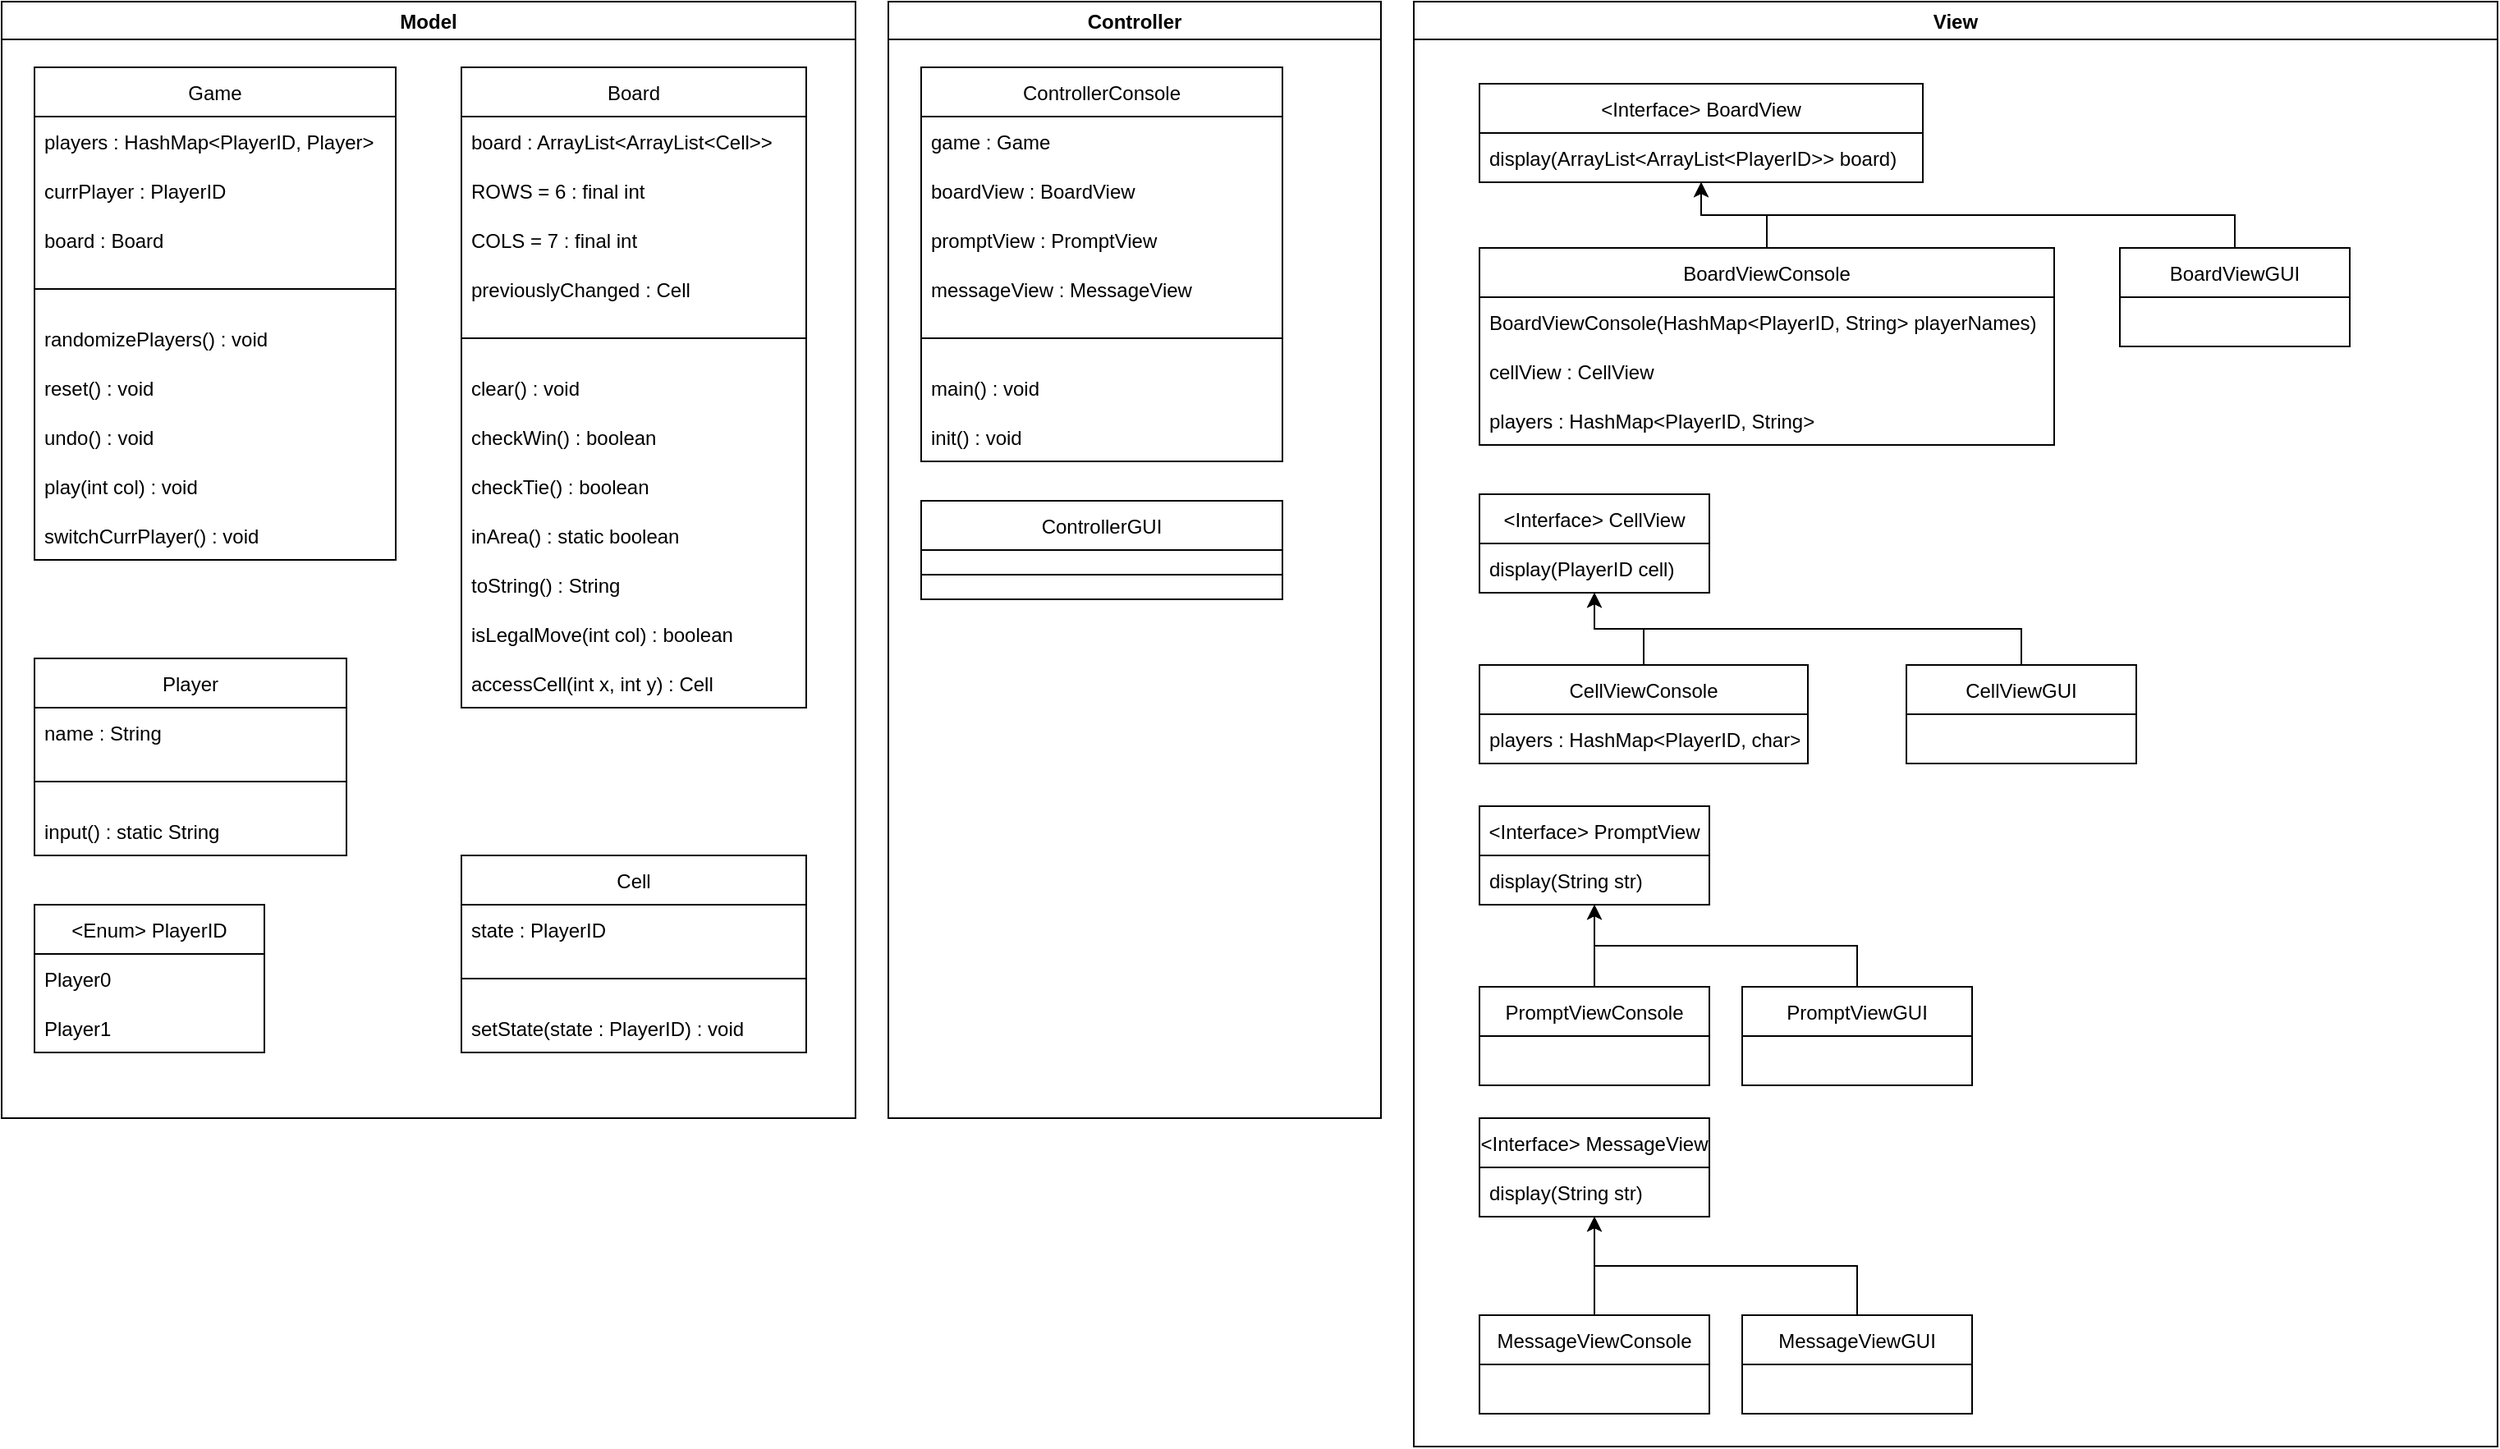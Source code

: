 <mxfile version="16.4.3" type="device"><diagram id="55qoOchoDbkKfNcyNs1X" name="Seite-1"><mxGraphModel dx="1006" dy="754" grid="1" gridSize="10" guides="1" tooltips="1" connect="1" arrows="1" fold="1" page="1" pageScale="1" pageWidth="1169" pageHeight="827" math="0" shadow="0"><root><mxCell id="0"/><mxCell id="1" parent="0"/><mxCell id="aeK6PSM1wbxEZF2i_dPb-26" value="Model" style="swimlane;" parent="1" vertex="1"><mxGeometry x="20" y="20" width="520" height="680" as="geometry"><mxRectangle x="20" y="20" width="70" height="23" as="alternateBounds"/></mxGeometry></mxCell><mxCell id="7gM0cPAbzlSs8EDxjLgw-7" value="Player" style="swimlane;fontStyle=0;childLayout=stackLayout;horizontal=1;startSize=30;horizontalStack=0;resizeParent=1;resizeParentMax=0;resizeLast=0;collapsible=1;marginBottom=0;" parent="aeK6PSM1wbxEZF2i_dPb-26" vertex="1"><mxGeometry x="20" y="400" width="190" height="120" as="geometry"/></mxCell><mxCell id="7gM0cPAbzlSs8EDxjLgw-8" value="name : String" style="text;strokeColor=none;fillColor=none;align=left;verticalAlign=middle;spacingLeft=4;spacingRight=4;overflow=hidden;points=[[0,0.5],[1,0.5]];portConstraint=eastwest;rotatable=0;" parent="7gM0cPAbzlSs8EDxjLgw-7" vertex="1"><mxGeometry y="30" width="190" height="30" as="geometry"/></mxCell><mxCell id="hMJCnBRuXdjVT87RTBBG-34" value="" style="endArrow=none;html=1;rounded=0;exitX=0;exitY=0.5;exitDx=0;exitDy=0;entryX=1;entryY=0.5;entryDx=0;entryDy=0;" parent="7gM0cPAbzlSs8EDxjLgw-7" source="hMJCnBRuXdjVT87RTBBG-33" target="hMJCnBRuXdjVT87RTBBG-33" edge="1"><mxGeometry width="50" height="50" relative="1" as="geometry"><mxPoint x="40" y="-60" as="sourcePoint"/><mxPoint x="90" y="-110" as="targetPoint"/></mxGeometry></mxCell><mxCell id="hMJCnBRuXdjVT87RTBBG-33" value="   " style="text;strokeColor=none;fillColor=none;align=left;verticalAlign=middle;spacingLeft=4;spacingRight=4;overflow=hidden;points=[[0,0.5],[1,0.5]];portConstraint=eastwest;rotatable=0;" parent="7gM0cPAbzlSs8EDxjLgw-7" vertex="1"><mxGeometry y="60" width="190" height="30" as="geometry"/></mxCell><mxCell id="hMJCnBRuXdjVT87RTBBG-8" value="input() : static String" style="text;strokeColor=none;fillColor=none;align=left;verticalAlign=middle;spacingLeft=4;spacingRight=4;overflow=hidden;points=[[0,0.5],[1,0.5]];portConstraint=eastwest;rotatable=0;" parent="7gM0cPAbzlSs8EDxjLgw-7" vertex="1"><mxGeometry y="90" width="190" height="30" as="geometry"/></mxCell><mxCell id="hMJCnBRuXdjVT87RTBBG-2" value="Cell" style="swimlane;fontStyle=0;childLayout=stackLayout;horizontal=1;startSize=30;horizontalStack=0;resizeParent=1;resizeParentMax=0;resizeLast=0;collapsible=1;marginBottom=0;" parent="aeK6PSM1wbxEZF2i_dPb-26" vertex="1"><mxGeometry x="280" y="520" width="210" height="120" as="geometry"/></mxCell><mxCell id="hMJCnBRuXdjVT87RTBBG-4" value="state : PlayerID" style="text;strokeColor=none;fillColor=none;align=left;verticalAlign=middle;spacingLeft=4;spacingRight=4;overflow=hidden;points=[[0,0.5],[1,0.5]];portConstraint=eastwest;rotatable=0;" parent="hMJCnBRuXdjVT87RTBBG-2" vertex="1"><mxGeometry y="30" width="210" height="30" as="geometry"/></mxCell><mxCell id="hMJCnBRuXdjVT87RTBBG-31" value="   " style="text;strokeColor=none;fillColor=none;align=left;verticalAlign=middle;spacingLeft=4;spacingRight=4;overflow=hidden;points=[[0,0.5],[1,0.5]];portConstraint=eastwest;rotatable=0;" parent="hMJCnBRuXdjVT87RTBBG-2" vertex="1"><mxGeometry y="60" width="210" height="30" as="geometry"/></mxCell><mxCell id="hMJCnBRuXdjVT87RTBBG-3" value="setState(state : PlayerID) : void" style="text;strokeColor=none;fillColor=none;align=left;verticalAlign=middle;spacingLeft=4;spacingRight=4;overflow=hidden;points=[[0,0.5],[1,0.5]];portConstraint=eastwest;rotatable=0;" parent="hMJCnBRuXdjVT87RTBBG-2" vertex="1"><mxGeometry y="90" width="210" height="30" as="geometry"/></mxCell><mxCell id="hMJCnBRuXdjVT87RTBBG-32" value="" style="endArrow=none;html=1;rounded=0;exitX=0;exitY=0.5;exitDx=0;exitDy=0;entryX=1;entryY=0.5;entryDx=0;entryDy=0;" parent="hMJCnBRuXdjVT87RTBBG-2" source="hMJCnBRuXdjVT87RTBBG-31" target="hMJCnBRuXdjVT87RTBBG-31" edge="1"><mxGeometry width="50" height="50" relative="1" as="geometry"><mxPoint x="380" y="160" as="sourcePoint"/><mxPoint x="430" y="110" as="targetPoint"/></mxGeometry></mxCell><mxCell id="7gM0cPAbzlSs8EDxjLgw-23" value="Board" style="swimlane;fontStyle=0;childLayout=stackLayout;horizontal=1;startSize=30;horizontalStack=0;resizeParent=1;resizeParentMax=0;resizeLast=0;collapsible=1;marginBottom=0;" parent="aeK6PSM1wbxEZF2i_dPb-26" vertex="1"><mxGeometry x="280" y="40" width="210" height="390" as="geometry"/></mxCell><mxCell id="hMJCnBRuXdjVT87RTBBG-6" value="board : ArrayList&lt;ArrayList&lt;Cell&gt;&gt;" style="text;strokeColor=none;fillColor=none;align=left;verticalAlign=middle;spacingLeft=4;spacingRight=4;overflow=hidden;points=[[0,0.5],[1,0.5]];portConstraint=eastwest;rotatable=0;" parent="7gM0cPAbzlSs8EDxjLgw-23" vertex="1"><mxGeometry y="30" width="210" height="30" as="geometry"/></mxCell><mxCell id="hMJCnBRuXdjVT87RTBBG-10" value="ROWS = 6 : final int" style="text;strokeColor=none;fillColor=none;align=left;verticalAlign=middle;spacingLeft=4;spacingRight=4;overflow=hidden;points=[[0,0.5],[1,0.5]];portConstraint=eastwest;rotatable=0;" parent="7gM0cPAbzlSs8EDxjLgw-23" vertex="1"><mxGeometry y="60" width="210" height="30" as="geometry"/></mxCell><mxCell id="hMJCnBRuXdjVT87RTBBG-11" value="COLS = 7 : final int" style="text;strokeColor=none;fillColor=none;align=left;verticalAlign=middle;spacingLeft=4;spacingRight=4;overflow=hidden;points=[[0,0.5],[1,0.5]];portConstraint=eastwest;rotatable=0;" parent="7gM0cPAbzlSs8EDxjLgw-23" vertex="1"><mxGeometry y="90" width="210" height="30" as="geometry"/></mxCell><mxCell id="hMJCnBRuXdjVT87RTBBG-30" value="" style="endArrow=none;html=1;rounded=0;exitX=0;exitY=0.5;exitDx=0;exitDy=0;entryX=1;entryY=0.5;entryDx=0;entryDy=0;" parent="7gM0cPAbzlSs8EDxjLgw-23" source="hMJCnBRuXdjVT87RTBBG-29" target="hMJCnBRuXdjVT87RTBBG-29" edge="1"><mxGeometry width="50" height="50" relative="1" as="geometry"><mxPoint x="90" y="-30" as="sourcePoint"/><mxPoint x="140" y="-80" as="targetPoint"/></mxGeometry></mxCell><mxCell id="aeK6PSM1wbxEZF2i_dPb-25" value="previouslyChanged : Cell" style="text;strokeColor=none;fillColor=none;align=left;verticalAlign=middle;spacingLeft=4;spacingRight=4;overflow=hidden;points=[[0,0.5],[1,0.5]];portConstraint=eastwest;rotatable=0;" parent="7gM0cPAbzlSs8EDxjLgw-23" vertex="1"><mxGeometry y="120" width="210" height="30" as="geometry"/></mxCell><mxCell id="hMJCnBRuXdjVT87RTBBG-29" value="   " style="text;strokeColor=none;fillColor=none;align=left;verticalAlign=middle;spacingLeft=4;spacingRight=4;overflow=hidden;points=[[0,0.5],[1,0.5]];portConstraint=eastwest;rotatable=0;" parent="7gM0cPAbzlSs8EDxjLgw-23" vertex="1"><mxGeometry y="150" width="210" height="30" as="geometry"/></mxCell><mxCell id="7gM0cPAbzlSs8EDxjLgw-24" value="clear() : void" style="text;strokeColor=none;fillColor=none;align=left;verticalAlign=middle;spacingLeft=4;spacingRight=4;overflow=hidden;points=[[0,0.5],[1,0.5]];portConstraint=eastwest;rotatable=0;" parent="7gM0cPAbzlSs8EDxjLgw-23" vertex="1"><mxGeometry y="180" width="210" height="30" as="geometry"/></mxCell><mxCell id="7gM0cPAbzlSs8EDxjLgw-25" value="checkWin() : boolean" style="text;strokeColor=none;fillColor=none;align=left;verticalAlign=middle;spacingLeft=4;spacingRight=4;overflow=hidden;points=[[0,0.5],[1,0.5]];portConstraint=eastwest;rotatable=0;" parent="7gM0cPAbzlSs8EDxjLgw-23" vertex="1"><mxGeometry y="210" width="210" height="30" as="geometry"/></mxCell><mxCell id="7gM0cPAbzlSs8EDxjLgw-26" value="checkTie() : boolean" style="text;strokeColor=none;fillColor=none;align=left;verticalAlign=middle;spacingLeft=4;spacingRight=4;overflow=hidden;points=[[0,0.5],[1,0.5]];portConstraint=eastwest;rotatable=0;" parent="7gM0cPAbzlSs8EDxjLgw-23" vertex="1"><mxGeometry y="240" width="210" height="30" as="geometry"/></mxCell><mxCell id="hMJCnBRuXdjVT87RTBBG-12" value="inArea() : static boolean" style="text;strokeColor=none;fillColor=none;align=left;verticalAlign=middle;spacingLeft=4;spacingRight=4;overflow=hidden;points=[[0,0.5],[1,0.5]];portConstraint=eastwest;rotatable=0;" parent="7gM0cPAbzlSs8EDxjLgw-23" vertex="1"><mxGeometry y="270" width="210" height="30" as="geometry"/></mxCell><mxCell id="hMJCnBRuXdjVT87RTBBG-14" value="toString() : String" style="text;strokeColor=none;fillColor=none;align=left;verticalAlign=middle;spacingLeft=4;spacingRight=4;overflow=hidden;points=[[0,0.5],[1,0.5]];portConstraint=eastwest;rotatable=0;" parent="7gM0cPAbzlSs8EDxjLgw-23" vertex="1"><mxGeometry y="300" width="210" height="30" as="geometry"/></mxCell><mxCell id="hMJCnBRuXdjVT87RTBBG-38" value="isLegalMove(int col) : boolean" style="text;strokeColor=none;fillColor=none;align=left;verticalAlign=middle;spacingLeft=4;spacingRight=4;overflow=hidden;points=[[0,0.5],[1,0.5]];portConstraint=eastwest;rotatable=0;" parent="7gM0cPAbzlSs8EDxjLgw-23" vertex="1"><mxGeometry y="330" width="210" height="30" as="geometry"/></mxCell><mxCell id="hMJCnBRuXdjVT87RTBBG-13" value="accessCell(int x, int y) : Cell" style="text;strokeColor=none;fillColor=none;align=left;verticalAlign=middle;spacingLeft=4;spacingRight=4;overflow=hidden;points=[[0,0.5],[1,0.5]];portConstraint=eastwest;rotatable=0;" parent="7gM0cPAbzlSs8EDxjLgw-23" vertex="1"><mxGeometry y="360" width="210" height="30" as="geometry"/></mxCell><mxCell id="aeK6PSM1wbxEZF2i_dPb-36" value="&lt;Enum&gt; PlayerID" style="swimlane;fontStyle=0;childLayout=stackLayout;horizontal=1;startSize=30;horizontalStack=0;resizeParent=1;resizeParentMax=0;resizeLast=0;collapsible=1;marginBottom=0;" parent="aeK6PSM1wbxEZF2i_dPb-26" vertex="1"><mxGeometry x="20" y="550" width="140" height="90" as="geometry"/></mxCell><mxCell id="aeK6PSM1wbxEZF2i_dPb-38" value="Player0" style="text;strokeColor=none;fillColor=none;align=left;verticalAlign=middle;spacingLeft=4;spacingRight=4;overflow=hidden;points=[[0,0.5],[1,0.5]];portConstraint=eastwest;rotatable=0;" parent="aeK6PSM1wbxEZF2i_dPb-36" vertex="1"><mxGeometry y="30" width="140" height="30" as="geometry"/></mxCell><mxCell id="aeK6PSM1wbxEZF2i_dPb-37" value="Player1" style="text;strokeColor=none;fillColor=none;align=left;verticalAlign=middle;spacingLeft=4;spacingRight=4;overflow=hidden;points=[[0,0.5],[1,0.5]];portConstraint=eastwest;rotatable=0;" parent="aeK6PSM1wbxEZF2i_dPb-36" vertex="1"><mxGeometry y="60" width="140" height="30" as="geometry"/></mxCell><mxCell id="aeK6PSM1wbxEZF2i_dPb-41" value="Game" style="swimlane;fontStyle=0;childLayout=stackLayout;horizontal=1;startSize=30;horizontalStack=0;resizeParent=1;resizeParentMax=0;resizeLast=0;collapsible=1;marginBottom=0;" parent="aeK6PSM1wbxEZF2i_dPb-26" vertex="1"><mxGeometry x="20" y="40" width="220" height="300" as="geometry"/></mxCell><mxCell id="7gM0cPAbzlSs8EDxjLgw-2" value="players : HashMap&lt;PlayerID, Player&gt;" style="text;strokeColor=none;fillColor=none;align=left;verticalAlign=middle;spacingLeft=4;spacingRight=4;overflow=hidden;points=[[0,0.5],[1,0.5]];portConstraint=eastwest;rotatable=0;" parent="aeK6PSM1wbxEZF2i_dPb-41" vertex="1"><mxGeometry y="30" width="220" height="30" as="geometry"/></mxCell><mxCell id="aeK6PSM1wbxEZF2i_dPb-46" value="" style="endArrow=none;html=1;rounded=0;exitX=0;exitY=0.5;exitDx=0;exitDy=0;entryX=1;entryY=0.5;entryDx=0;entryDy=0;" parent="aeK6PSM1wbxEZF2i_dPb-41" source="aeK6PSM1wbxEZF2i_dPb-47" target="aeK6PSM1wbxEZF2i_dPb-47" edge="1"><mxGeometry width="50" height="50" relative="1" as="geometry"><mxPoint x="-500" y="-95" as="sourcePoint"/><mxPoint x="-450" y="-145" as="targetPoint"/></mxGeometry></mxCell><mxCell id="aeK6PSM1wbxEZF2i_dPb-35" value="currPlayer : PlayerID" style="text;strokeColor=none;fillColor=none;align=left;verticalAlign=middle;spacingLeft=4;spacingRight=4;overflow=hidden;points=[[0,0.5],[1,0.5]];portConstraint=eastwest;rotatable=0;" parent="aeK6PSM1wbxEZF2i_dPb-41" vertex="1"><mxGeometry y="60" width="220" height="30" as="geometry"/></mxCell><mxCell id="7gM0cPAbzlSs8EDxjLgw-3" value="board : Board" style="text;strokeColor=none;fillColor=none;align=left;verticalAlign=middle;spacingLeft=4;spacingRight=4;overflow=hidden;points=[[0,0.5],[1,0.5]];portConstraint=eastwest;rotatable=0;" parent="aeK6PSM1wbxEZF2i_dPb-41" vertex="1"><mxGeometry y="90" width="220" height="30" as="geometry"/></mxCell><mxCell id="aeK6PSM1wbxEZF2i_dPb-47" value="   " style="text;strokeColor=none;fillColor=none;align=left;verticalAlign=middle;spacingLeft=4;spacingRight=4;overflow=hidden;points=[[0,0.5],[1,0.5]];portConstraint=eastwest;rotatable=0;" parent="aeK6PSM1wbxEZF2i_dPb-41" vertex="1"><mxGeometry y="120" width="220" height="30" as="geometry"/></mxCell><mxCell id="aeK6PSM1wbxEZF2i_dPb-51" value="randomizePlayers() : void" style="text;strokeColor=none;fillColor=none;align=left;verticalAlign=middle;spacingLeft=4;spacingRight=4;overflow=hidden;points=[[0,0.5],[1,0.5]];portConstraint=eastwest;rotatable=0;" parent="aeK6PSM1wbxEZF2i_dPb-41" vertex="1"><mxGeometry y="150" width="220" height="30" as="geometry"/></mxCell><mxCell id="hMJCnBRuXdjVT87RTBBG-16" value="reset() : void" style="text;strokeColor=none;fillColor=none;align=left;verticalAlign=middle;spacingLeft=4;spacingRight=4;overflow=hidden;points=[[0,0.5],[1,0.5]];portConstraint=eastwest;rotatable=0;" parent="aeK6PSM1wbxEZF2i_dPb-41" vertex="1"><mxGeometry y="180" width="220" height="30" as="geometry"/></mxCell><mxCell id="aeK6PSM1wbxEZF2i_dPb-24" value="undo() : void" style="text;strokeColor=none;fillColor=none;align=left;verticalAlign=middle;spacingLeft=4;spacingRight=4;overflow=hidden;points=[[0,0.5],[1,0.5]];portConstraint=eastwest;rotatable=0;" parent="aeK6PSM1wbxEZF2i_dPb-41" vertex="1"><mxGeometry y="210" width="220" height="30" as="geometry"/></mxCell><mxCell id="hMJCnBRuXdjVT87RTBBG-37" value="play(int col) : void" style="text;strokeColor=none;fillColor=none;align=left;verticalAlign=middle;spacingLeft=4;spacingRight=4;overflow=hidden;points=[[0,0.5],[1,0.5]];portConstraint=eastwest;rotatable=0;" parent="aeK6PSM1wbxEZF2i_dPb-41" vertex="1"><mxGeometry y="240" width="220" height="30" as="geometry"/></mxCell><mxCell id="aeK6PSM1wbxEZF2i_dPb-40" value="switchCurrPlayer() : void" style="text;strokeColor=none;fillColor=none;align=left;verticalAlign=middle;spacingLeft=4;spacingRight=4;overflow=hidden;points=[[0,0.5],[1,0.5]];portConstraint=eastwest;rotatable=0;" parent="aeK6PSM1wbxEZF2i_dPb-41" vertex="1"><mxGeometry y="270" width="220" height="30" as="geometry"/></mxCell><mxCell id="aeK6PSM1wbxEZF2i_dPb-27" value="Controller" style="swimlane;" parent="1" vertex="1"><mxGeometry x="560" y="20" width="300" height="680" as="geometry"/></mxCell><mxCell id="7gM0cPAbzlSs8EDxjLgw-1" value="ControllerConsole" style="swimlane;fontStyle=0;childLayout=stackLayout;horizontal=1;startSize=30;horizontalStack=0;resizeParent=1;resizeParentMax=0;resizeLast=0;collapsible=1;marginBottom=0;" parent="aeK6PSM1wbxEZF2i_dPb-27" vertex="1"><mxGeometry x="20" y="40" width="220" height="240" as="geometry"/></mxCell><mxCell id="hMJCnBRuXdjVT87RTBBG-36" value="" style="endArrow=none;html=1;rounded=0;exitX=0;exitY=0.5;exitDx=0;exitDy=0;entryX=1;entryY=0.5;entryDx=0;entryDy=0;" parent="7gM0cPAbzlSs8EDxjLgw-1" source="hMJCnBRuXdjVT87RTBBG-35" target="hMJCnBRuXdjVT87RTBBG-35" edge="1"><mxGeometry width="50" height="50" relative="1" as="geometry"><mxPoint x="60" y="-60" as="sourcePoint"/><mxPoint x="110" y="-110" as="targetPoint"/></mxGeometry></mxCell><mxCell id="XOtsaNHWU7CdAVxhPPS--1" value="game : Game" style="text;strokeColor=none;fillColor=none;align=left;verticalAlign=middle;spacingLeft=4;spacingRight=4;overflow=hidden;points=[[0,0.5],[1,0.5]];portConstraint=eastwest;rotatable=0;" parent="7gM0cPAbzlSs8EDxjLgw-1" vertex="1"><mxGeometry y="30" width="220" height="30" as="geometry"/></mxCell><mxCell id="aeK6PSM1wbxEZF2i_dPb-31" value="boardView : BoardView" style="text;strokeColor=none;fillColor=none;align=left;verticalAlign=middle;spacingLeft=4;spacingRight=4;overflow=hidden;points=[[0,0.5],[1,0.5]];portConstraint=eastwest;rotatable=0;" parent="7gM0cPAbzlSs8EDxjLgw-1" vertex="1"><mxGeometry y="60" width="220" height="30" as="geometry"/></mxCell><mxCell id="aeK6PSM1wbxEZF2i_dPb-32" value="promptView : PromptView" style="text;strokeColor=none;fillColor=none;align=left;verticalAlign=middle;spacingLeft=4;spacingRight=4;overflow=hidden;points=[[0,0.5],[1,0.5]];portConstraint=eastwest;rotatable=0;" parent="7gM0cPAbzlSs8EDxjLgw-1" vertex="1"><mxGeometry y="90" width="220" height="30" as="geometry"/></mxCell><mxCell id="aeK6PSM1wbxEZF2i_dPb-33" value="messageView : MessageView" style="text;strokeColor=none;fillColor=none;align=left;verticalAlign=middle;spacingLeft=4;spacingRight=4;overflow=hidden;points=[[0,0.5],[1,0.5]];portConstraint=eastwest;rotatable=0;" parent="7gM0cPAbzlSs8EDxjLgw-1" vertex="1"><mxGeometry y="120" width="220" height="30" as="geometry"/></mxCell><mxCell id="hMJCnBRuXdjVT87RTBBG-35" value="   " style="text;strokeColor=none;fillColor=none;align=left;verticalAlign=middle;spacingLeft=4;spacingRight=4;overflow=hidden;points=[[0,0.5],[1,0.5]];portConstraint=eastwest;rotatable=0;" parent="7gM0cPAbzlSs8EDxjLgw-1" vertex="1"><mxGeometry y="150" width="220" height="30" as="geometry"/></mxCell><mxCell id="aeK6PSM1wbxEZF2i_dPb-30" value="main() : void" style="text;strokeColor=none;fillColor=none;align=left;verticalAlign=middle;spacingLeft=4;spacingRight=4;overflow=hidden;points=[[0,0.5],[1,0.5]];portConstraint=eastwest;rotatable=0;" parent="7gM0cPAbzlSs8EDxjLgw-1" vertex="1"><mxGeometry y="180" width="220" height="30" as="geometry"/></mxCell><mxCell id="hMJCnBRuXdjVT87RTBBG-15" value="init() : void" style="text;strokeColor=none;fillColor=none;align=left;verticalAlign=middle;spacingLeft=4;spacingRight=4;overflow=hidden;points=[[0,0.5],[1,0.5]];portConstraint=eastwest;rotatable=0;" parent="7gM0cPAbzlSs8EDxjLgw-1" vertex="1"><mxGeometry y="210" width="220" height="30" as="geometry"/></mxCell><mxCell id="hMJCnBRuXdjVT87RTBBG-17" value="ControllerGUI" style="swimlane;fontStyle=0;childLayout=stackLayout;horizontal=1;startSize=30;horizontalStack=0;resizeParent=1;resizeParentMax=0;resizeLast=0;collapsible=1;marginBottom=0;" parent="aeK6PSM1wbxEZF2i_dPb-27" vertex="1"><mxGeometry x="20" y="304" width="220" height="60" as="geometry"/></mxCell><mxCell id="hMJCnBRuXdjVT87RTBBG-26" value=" " style="text;strokeColor=none;fillColor=none;align=left;verticalAlign=middle;spacingLeft=4;spacingRight=4;overflow=hidden;points=[[0,0.5],[1,0.5]];portConstraint=eastwest;rotatable=0;" parent="hMJCnBRuXdjVT87RTBBG-17" vertex="1"><mxGeometry y="30" width="220" height="30" as="geometry"/></mxCell><mxCell id="hMJCnBRuXdjVT87RTBBG-27" value="" style="endArrow=none;html=1;rounded=0;exitX=0;exitY=0.5;exitDx=0;exitDy=0;entryX=1;entryY=0.5;entryDx=0;entryDy=0;" parent="hMJCnBRuXdjVT87RTBBG-17" source="hMJCnBRuXdjVT87RTBBG-26" target="hMJCnBRuXdjVT87RTBBG-26" edge="1"><mxGeometry width="50" height="50" relative="1" as="geometry"><mxPoint x="90" y="100" as="sourcePoint"/><mxPoint x="140" y="50" as="targetPoint"/></mxGeometry></mxCell><mxCell id="aeK6PSM1wbxEZF2i_dPb-28" value="View" style="swimlane;" parent="1" vertex="1"><mxGeometry x="880" y="20" width="660" height="880" as="geometry"/></mxCell><mxCell id="7gM0cPAbzlSs8EDxjLgw-15" value="&lt;Interface&gt; BoardView" style="swimlane;fontStyle=0;childLayout=stackLayout;horizontal=1;startSize=30;horizontalStack=0;resizeParent=1;resizeParentMax=0;resizeLast=0;collapsible=1;marginBottom=0;" parent="aeK6PSM1wbxEZF2i_dPb-28" vertex="1"><mxGeometry x="40" y="50" width="270" height="60" as="geometry"/></mxCell><mxCell id="7gM0cPAbzlSs8EDxjLgw-16" value="display(ArrayList&lt;ArrayList&lt;PlayerID&gt;&gt; board)" style="text;strokeColor=none;fillColor=none;align=left;verticalAlign=middle;spacingLeft=4;spacingRight=4;overflow=hidden;points=[[0,0.5],[1,0.5]];portConstraint=eastwest;rotatable=0;" parent="7gM0cPAbzlSs8EDxjLgw-15" vertex="1"><mxGeometry y="30" width="270" height="30" as="geometry"/></mxCell><mxCell id="aeK6PSM1wbxEZF2i_dPb-20" style="edgeStyle=orthogonalEdgeStyle;rounded=0;orthogonalLoop=1;jettySize=auto;html=1;exitX=0.5;exitY=0;exitDx=0;exitDy=0;" parent="aeK6PSM1wbxEZF2i_dPb-28" source="aeK6PSM1wbxEZF2i_dPb-5" target="7gM0cPAbzlSs8EDxjLgw-15" edge="1"><mxGeometry relative="1" as="geometry"/></mxCell><mxCell id="aeK6PSM1wbxEZF2i_dPb-5" value="BoardViewGUI" style="swimlane;fontStyle=0;childLayout=stackLayout;horizontal=1;startSize=30;horizontalStack=0;resizeParent=1;resizeParentMax=0;resizeLast=0;collapsible=1;marginBottom=0;" parent="aeK6PSM1wbxEZF2i_dPb-28" vertex="1"><mxGeometry x="430" y="150" width="140" height="60" as="geometry"/></mxCell><mxCell id="aeK6PSM1wbxEZF2i_dPb-16" style="edgeStyle=orthogonalEdgeStyle;rounded=0;orthogonalLoop=1;jettySize=auto;html=1;exitX=0.5;exitY=0;exitDx=0;exitDy=0;" parent="aeK6PSM1wbxEZF2i_dPb-28" source="aeK6PSM1wbxEZF2i_dPb-12" target="7gM0cPAbzlSs8EDxjLgw-15" edge="1"><mxGeometry relative="1" as="geometry"/></mxCell><mxCell id="aeK6PSM1wbxEZF2i_dPb-12" value="BoardViewConsole" style="swimlane;fontStyle=0;childLayout=stackLayout;horizontal=1;startSize=30;horizontalStack=0;resizeParent=1;resizeParentMax=0;resizeLast=0;collapsible=1;marginBottom=0;" parent="aeK6PSM1wbxEZF2i_dPb-28" vertex="1"><mxGeometry x="40" y="150" width="350" height="120" as="geometry"/></mxCell><mxCell id="aeK6PSM1wbxEZF2i_dPb-48" value="BoardViewConsole(HashMap&lt;PlayerID, String&gt; playerNames)" style="text;strokeColor=none;fillColor=none;align=left;verticalAlign=middle;spacingLeft=4;spacingRight=4;overflow=hidden;points=[[0,0.5],[1,0.5]];portConstraint=eastwest;rotatable=0;" parent="aeK6PSM1wbxEZF2i_dPb-12" vertex="1"><mxGeometry y="30" width="350" height="30" as="geometry"/></mxCell><mxCell id="XOtsaNHWU7CdAVxhPPS--3" value="cellView : CellView" style="text;strokeColor=none;fillColor=none;align=left;verticalAlign=middle;spacingLeft=4;spacingRight=4;overflow=hidden;points=[[0,0.5],[1,0.5]];portConstraint=eastwest;rotatable=0;" parent="aeK6PSM1wbxEZF2i_dPb-12" vertex="1"><mxGeometry y="60" width="350" height="30" as="geometry"/></mxCell><mxCell id="aeK6PSM1wbxEZF2i_dPb-49" value="players : HashMap&lt;PlayerID, String&gt;" style="text;strokeColor=none;fillColor=none;align=left;verticalAlign=middle;spacingLeft=4;spacingRight=4;overflow=hidden;points=[[0,0.5],[1,0.5]];portConstraint=eastwest;rotatable=0;" parent="aeK6PSM1wbxEZF2i_dPb-12" vertex="1"><mxGeometry y="90" width="350" height="30" as="geometry"/></mxCell><mxCell id="7gM0cPAbzlSs8EDxjLgw-19" value="&lt;Interface&gt; CellView" style="swimlane;fontStyle=0;childLayout=stackLayout;horizontal=1;startSize=30;horizontalStack=0;resizeParent=1;resizeParentMax=0;resizeLast=0;collapsible=1;marginBottom=0;" parent="aeK6PSM1wbxEZF2i_dPb-28" vertex="1"><mxGeometry x="40" y="300" width="140" height="60" as="geometry"/></mxCell><mxCell id="7gM0cPAbzlSs8EDxjLgw-20" value="display(PlayerID cell)" style="text;strokeColor=none;fillColor=none;align=left;verticalAlign=middle;spacingLeft=4;spacingRight=4;overflow=hidden;points=[[0,0.5],[1,0.5]];portConstraint=eastwest;rotatable=0;" parent="7gM0cPAbzlSs8EDxjLgw-19" vertex="1"><mxGeometry y="30" width="140" height="30" as="geometry"/></mxCell><mxCell id="aeK6PSM1wbxEZF2i_dPb-22" style="edgeStyle=orthogonalEdgeStyle;rounded=0;orthogonalLoop=1;jettySize=auto;html=1;exitX=0.5;exitY=0;exitDx=0;exitDy=0;" parent="aeK6PSM1wbxEZF2i_dPb-28" source="aeK6PSM1wbxEZF2i_dPb-9" target="7gM0cPAbzlSs8EDxjLgw-19" edge="1"><mxGeometry relative="1" as="geometry"/></mxCell><mxCell id="aeK6PSM1wbxEZF2i_dPb-9" value="CellViewGUI" style="swimlane;fontStyle=0;childLayout=stackLayout;horizontal=1;startSize=30;horizontalStack=0;resizeParent=1;resizeParentMax=0;resizeLast=0;collapsible=1;marginBottom=0;" parent="aeK6PSM1wbxEZF2i_dPb-28" vertex="1"><mxGeometry x="300" y="404" width="140" height="60" as="geometry"/></mxCell><mxCell id="aeK6PSM1wbxEZF2i_dPb-17" style="edgeStyle=orthogonalEdgeStyle;rounded=0;orthogonalLoop=1;jettySize=auto;html=1;exitX=0.5;exitY=0;exitDx=0;exitDy=0;" parent="aeK6PSM1wbxEZF2i_dPb-28" source="aeK6PSM1wbxEZF2i_dPb-13" target="7gM0cPAbzlSs8EDxjLgw-19" edge="1"><mxGeometry relative="1" as="geometry"/></mxCell><mxCell id="aeK6PSM1wbxEZF2i_dPb-13" value="CellViewConsole" style="swimlane;fontStyle=0;childLayout=stackLayout;horizontal=1;startSize=30;horizontalStack=0;resizeParent=1;resizeParentMax=0;resizeLast=0;collapsible=1;marginBottom=0;" parent="aeK6PSM1wbxEZF2i_dPb-28" vertex="1"><mxGeometry x="40" y="404" width="200" height="60" as="geometry"/></mxCell><mxCell id="XOtsaNHWU7CdAVxhPPS--4" value="players : HashMap&lt;PlayerID, char&gt;" style="text;strokeColor=none;fillColor=none;align=left;verticalAlign=middle;spacingLeft=4;spacingRight=4;overflow=hidden;points=[[0,0.5],[1,0.5]];portConstraint=eastwest;rotatable=0;" parent="aeK6PSM1wbxEZF2i_dPb-13" vertex="1"><mxGeometry y="30" width="200" height="30" as="geometry"/></mxCell><mxCell id="aeK6PSM1wbxEZF2i_dPb-3" value="&lt;Interface&gt; PromptView" style="swimlane;fontStyle=0;childLayout=stackLayout;horizontal=1;startSize=30;horizontalStack=0;resizeParent=1;resizeParentMax=0;resizeLast=0;collapsible=1;marginBottom=0;" parent="aeK6PSM1wbxEZF2i_dPb-28" vertex="1"><mxGeometry x="40" y="490" width="140" height="60" as="geometry"/></mxCell><mxCell id="aeK6PSM1wbxEZF2i_dPb-4" value="display(String str)" style="text;strokeColor=none;fillColor=none;align=left;verticalAlign=middle;spacingLeft=4;spacingRight=4;overflow=hidden;points=[[0,0.5],[1,0.5]];portConstraint=eastwest;rotatable=0;" parent="aeK6PSM1wbxEZF2i_dPb-3" vertex="1"><mxGeometry y="30" width="140" height="30" as="geometry"/></mxCell><mxCell id="aeK6PSM1wbxEZF2i_dPb-23" style="edgeStyle=orthogonalEdgeStyle;rounded=0;orthogonalLoop=1;jettySize=auto;html=1;exitX=0.5;exitY=0;exitDx=0;exitDy=0;" parent="aeK6PSM1wbxEZF2i_dPb-28" source="aeK6PSM1wbxEZF2i_dPb-11" target="aeK6PSM1wbxEZF2i_dPb-3" edge="1"><mxGeometry relative="1" as="geometry"/></mxCell><mxCell id="aeK6PSM1wbxEZF2i_dPb-11" value="PromptViewGUI" style="swimlane;fontStyle=0;childLayout=stackLayout;horizontal=1;startSize=30;horizontalStack=0;resizeParent=1;resizeParentMax=0;resizeLast=0;collapsible=1;marginBottom=0;" parent="aeK6PSM1wbxEZF2i_dPb-28" vertex="1"><mxGeometry x="200" y="600" width="140" height="60" as="geometry"/></mxCell><mxCell id="aeK6PSM1wbxEZF2i_dPb-19" style="edgeStyle=orthogonalEdgeStyle;rounded=0;orthogonalLoop=1;jettySize=auto;html=1;exitX=0.5;exitY=0;exitDx=0;exitDy=0;" parent="aeK6PSM1wbxEZF2i_dPb-28" source="aeK6PSM1wbxEZF2i_dPb-15" target="aeK6PSM1wbxEZF2i_dPb-3" edge="1"><mxGeometry relative="1" as="geometry"/></mxCell><mxCell id="aeK6PSM1wbxEZF2i_dPb-15" value="PromptViewConsole" style="swimlane;fontStyle=0;childLayout=stackLayout;horizontal=1;startSize=30;horizontalStack=0;resizeParent=1;resizeParentMax=0;resizeLast=0;collapsible=1;marginBottom=0;" parent="aeK6PSM1wbxEZF2i_dPb-28" vertex="1"><mxGeometry x="40" y="600" width="140" height="60" as="geometry"/></mxCell><mxCell id="aeK6PSM1wbxEZF2i_dPb-1" value="&lt;Interface&gt; MessageView" style="swimlane;fontStyle=0;childLayout=stackLayout;horizontal=1;startSize=30;horizontalStack=0;resizeParent=1;resizeParentMax=0;resizeLast=0;collapsible=1;marginBottom=0;" parent="aeK6PSM1wbxEZF2i_dPb-28" vertex="1"><mxGeometry x="40" y="680" width="140" height="60" as="geometry"/></mxCell><mxCell id="aeK6PSM1wbxEZF2i_dPb-2" value="display(String str)" style="text;strokeColor=none;fillColor=none;align=left;verticalAlign=middle;spacingLeft=4;spacingRight=4;overflow=hidden;points=[[0,0.5],[1,0.5]];portConstraint=eastwest;rotatable=0;" parent="aeK6PSM1wbxEZF2i_dPb-1" vertex="1"><mxGeometry y="30" width="140" height="30" as="geometry"/></mxCell><mxCell id="aeK6PSM1wbxEZF2i_dPb-21" style="edgeStyle=orthogonalEdgeStyle;rounded=0;orthogonalLoop=1;jettySize=auto;html=1;exitX=0.5;exitY=0;exitDx=0;exitDy=0;" parent="aeK6PSM1wbxEZF2i_dPb-28" source="aeK6PSM1wbxEZF2i_dPb-10" target="aeK6PSM1wbxEZF2i_dPb-1" edge="1"><mxGeometry relative="1" as="geometry"/></mxCell><mxCell id="aeK6PSM1wbxEZF2i_dPb-10" value="MessageViewGUI" style="swimlane;fontStyle=0;childLayout=stackLayout;horizontal=1;startSize=30;horizontalStack=0;resizeParent=1;resizeParentMax=0;resizeLast=0;collapsible=1;marginBottom=0;" parent="aeK6PSM1wbxEZF2i_dPb-28" vertex="1"><mxGeometry x="200" y="800" width="140" height="60" as="geometry"/></mxCell><mxCell id="aeK6PSM1wbxEZF2i_dPb-18" style="edgeStyle=orthogonalEdgeStyle;rounded=0;orthogonalLoop=1;jettySize=auto;html=1;exitX=0.5;exitY=0;exitDx=0;exitDy=0;" parent="aeK6PSM1wbxEZF2i_dPb-28" source="aeK6PSM1wbxEZF2i_dPb-14" target="aeK6PSM1wbxEZF2i_dPb-1" edge="1"><mxGeometry relative="1" as="geometry"/></mxCell><mxCell id="aeK6PSM1wbxEZF2i_dPb-14" value="MessageViewConsole" style="swimlane;fontStyle=0;childLayout=stackLayout;horizontal=1;startSize=30;horizontalStack=0;resizeParent=1;resizeParentMax=0;resizeLast=0;collapsible=1;marginBottom=0;" parent="aeK6PSM1wbxEZF2i_dPb-28" vertex="1"><mxGeometry x="40" y="800" width="140" height="60" as="geometry"/></mxCell></root></mxGraphModel></diagram></mxfile>